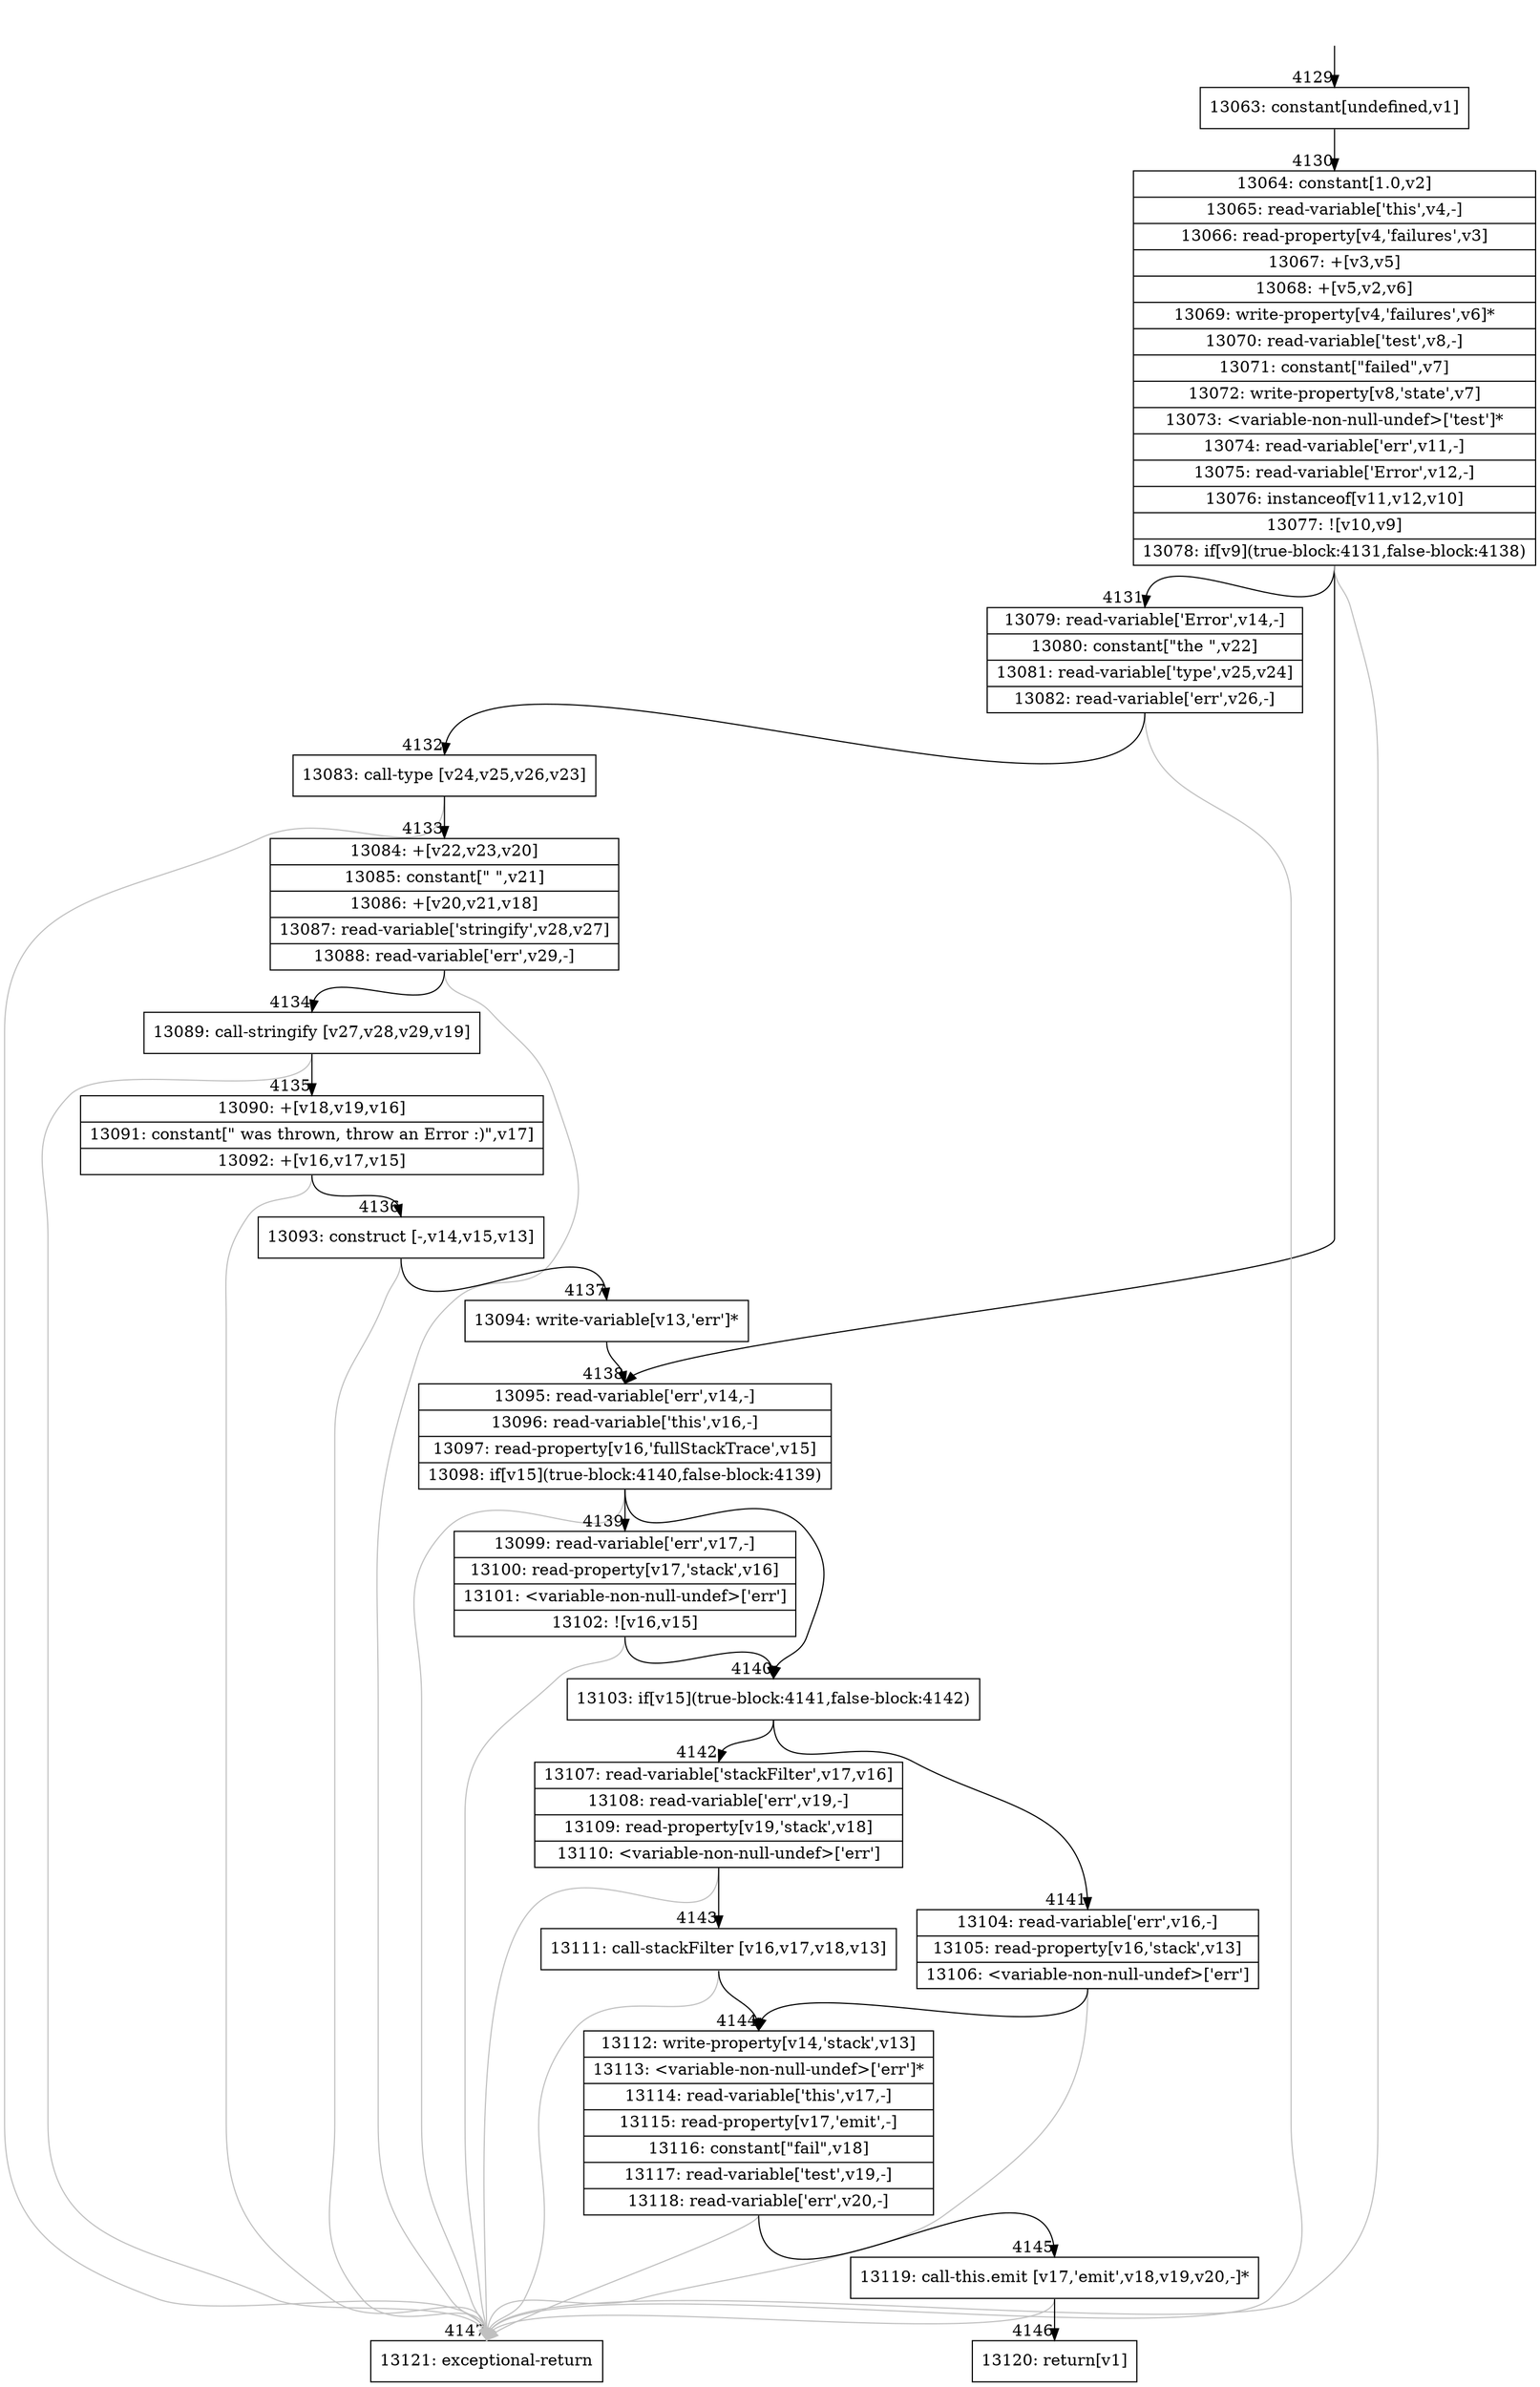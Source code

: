 digraph {
rankdir="TD"
BB_entry371[shape=none,label=""];
BB_entry371 -> BB4129 [tailport=s, headport=n, headlabel="    4129"]
BB4129 [shape=record label="{13063: constant[undefined,v1]}" ] 
BB4129 -> BB4130 [tailport=s, headport=n, headlabel="      4130"]
BB4130 [shape=record label="{13064: constant[1.0,v2]|13065: read-variable['this',v4,-]|13066: read-property[v4,'failures',v3]|13067: +[v3,v5]|13068: +[v5,v2,v6]|13069: write-property[v4,'failures',v6]*|13070: read-variable['test',v8,-]|13071: constant[\"failed\",v7]|13072: write-property[v8,'state',v7]|13073: \<variable-non-null-undef\>['test']*|13074: read-variable['err',v11,-]|13075: read-variable['Error',v12,-]|13076: instanceof[v11,v12,v10]|13077: ![v10,v9]|13078: if[v9](true-block:4131,false-block:4138)}" ] 
BB4130 -> BB4131 [tailport=s, headport=n, headlabel="      4131"]
BB4130 -> BB4138 [tailport=s, headport=n, headlabel="      4138"]
BB4130 -> BB4147 [tailport=s, headport=n, color=gray, headlabel="      4147"]
BB4131 [shape=record label="{13079: read-variable['Error',v14,-]|13080: constant[\"the \",v22]|13081: read-variable['type',v25,v24]|13082: read-variable['err',v26,-]}" ] 
BB4131 -> BB4132 [tailport=s, headport=n, headlabel="      4132"]
BB4131 -> BB4147 [tailport=s, headport=n, color=gray]
BB4132 [shape=record label="{13083: call-type [v24,v25,v26,v23]}" ] 
BB4132 -> BB4133 [tailport=s, headport=n, headlabel="      4133"]
BB4132 -> BB4147 [tailport=s, headport=n, color=gray]
BB4133 [shape=record label="{13084: +[v22,v23,v20]|13085: constant[\" \",v21]|13086: +[v20,v21,v18]|13087: read-variable['stringify',v28,v27]|13088: read-variable['err',v29,-]}" ] 
BB4133 -> BB4134 [tailport=s, headport=n, headlabel="      4134"]
BB4133 -> BB4147 [tailport=s, headport=n, color=gray]
BB4134 [shape=record label="{13089: call-stringify [v27,v28,v29,v19]}" ] 
BB4134 -> BB4135 [tailport=s, headport=n, headlabel="      4135"]
BB4134 -> BB4147 [tailport=s, headport=n, color=gray]
BB4135 [shape=record label="{13090: +[v18,v19,v16]|13091: constant[\" was thrown, throw an Error :)\",v17]|13092: +[v16,v17,v15]}" ] 
BB4135 -> BB4136 [tailport=s, headport=n, headlabel="      4136"]
BB4135 -> BB4147 [tailport=s, headport=n, color=gray]
BB4136 [shape=record label="{13093: construct [-,v14,v15,v13]}" ] 
BB4136 -> BB4137 [tailport=s, headport=n, headlabel="      4137"]
BB4136 -> BB4147 [tailport=s, headport=n, color=gray]
BB4137 [shape=record label="{13094: write-variable[v13,'err']*}" ] 
BB4137 -> BB4138 [tailport=s, headport=n]
BB4138 [shape=record label="{13095: read-variable['err',v14,-]|13096: read-variable['this',v16,-]|13097: read-property[v16,'fullStackTrace',v15]|13098: if[v15](true-block:4140,false-block:4139)}" ] 
BB4138 -> BB4140 [tailport=s, headport=n, headlabel="      4140"]
BB4138 -> BB4139 [tailport=s, headport=n, headlabel="      4139"]
BB4138 -> BB4147 [tailport=s, headport=n, color=gray]
BB4139 [shape=record label="{13099: read-variable['err',v17,-]|13100: read-property[v17,'stack',v16]|13101: \<variable-non-null-undef\>['err']|13102: ![v16,v15]}" ] 
BB4139 -> BB4140 [tailport=s, headport=n]
BB4139 -> BB4147 [tailport=s, headport=n, color=gray]
BB4140 [shape=record label="{13103: if[v15](true-block:4141,false-block:4142)}" ] 
BB4140 -> BB4141 [tailport=s, headport=n, headlabel="      4141"]
BB4140 -> BB4142 [tailport=s, headport=n, headlabel="      4142"]
BB4141 [shape=record label="{13104: read-variable['err',v16,-]|13105: read-property[v16,'stack',v13]|13106: \<variable-non-null-undef\>['err']}" ] 
BB4141 -> BB4144 [tailport=s, headport=n, headlabel="      4144"]
BB4141 -> BB4147 [tailport=s, headport=n, color=gray]
BB4142 [shape=record label="{13107: read-variable['stackFilter',v17,v16]|13108: read-variable['err',v19,-]|13109: read-property[v19,'stack',v18]|13110: \<variable-non-null-undef\>['err']}" ] 
BB4142 -> BB4143 [tailport=s, headport=n, headlabel="      4143"]
BB4142 -> BB4147 [tailport=s, headport=n, color=gray]
BB4143 [shape=record label="{13111: call-stackFilter [v16,v17,v18,v13]}" ] 
BB4143 -> BB4144 [tailport=s, headport=n]
BB4143 -> BB4147 [tailport=s, headport=n, color=gray]
BB4144 [shape=record label="{13112: write-property[v14,'stack',v13]|13113: \<variable-non-null-undef\>['err']*|13114: read-variable['this',v17,-]|13115: read-property[v17,'emit',-]|13116: constant[\"fail\",v18]|13117: read-variable['test',v19,-]|13118: read-variable['err',v20,-]}" ] 
BB4144 -> BB4145 [tailport=s, headport=n, headlabel="      4145"]
BB4144 -> BB4147 [tailport=s, headport=n, color=gray]
BB4145 [shape=record label="{13119: call-this.emit [v17,'emit',v18,v19,v20,-]*}" ] 
BB4145 -> BB4146 [tailport=s, headport=n, headlabel="      4146"]
BB4145 -> BB4147 [tailport=s, headport=n, color=gray]
BB4146 [shape=record label="{13120: return[v1]}" ] 
BB4147 [shape=record label="{13121: exceptional-return}" ] 
//#$~ 4797
}
